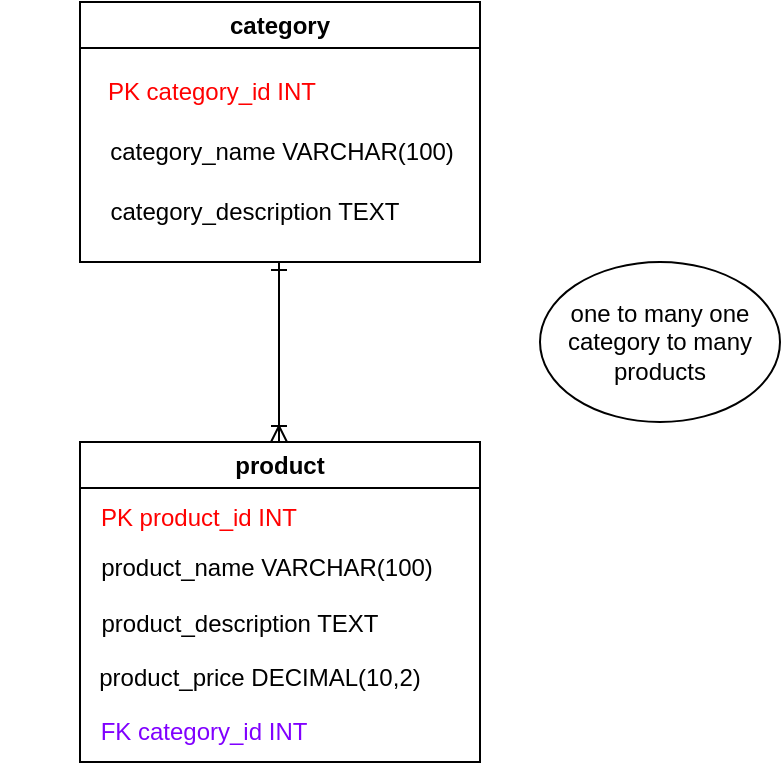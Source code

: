 <mxfile version="26.0.10">
  <diagram name="Page-1" id="obL4hFZaM3E6xVoYLtnW">
    <mxGraphModel dx="1114" dy="566" grid="1" gridSize="10" guides="1" tooltips="1" connect="1" arrows="1" fold="1" page="1" pageScale="1" pageWidth="850" pageHeight="1100" math="0" shadow="0">
      <root>
        <mxCell id="0" />
        <mxCell id="1" parent="0" />
        <mxCell id="0tZQpIQ3l24dlbF9kDwZ-1" value="category" style="swimlane;whiteSpace=wrap;html=1;" vertex="1" parent="1">
          <mxGeometry x="300" y="160" width="200" height="130" as="geometry" />
        </mxCell>
        <mxCell id="0tZQpIQ3l24dlbF9kDwZ-4" value="&lt;span style=&quot;color: light-dark(rgb(255, 0, 0), rgb(237, 237, 237));&quot;&gt;PK category_id INT&lt;/span&gt;" style="text;html=1;align=center;verticalAlign=middle;whiteSpace=wrap;rounded=0;" vertex="1" parent="0tZQpIQ3l24dlbF9kDwZ-1">
          <mxGeometry x="-14" y="30" width="160" height="30" as="geometry" />
        </mxCell>
        <mxCell id="0tZQpIQ3l24dlbF9kDwZ-5" value="category_name VARCHAR(100)" style="text;html=1;align=center;verticalAlign=middle;whiteSpace=wrap;rounded=0;" vertex="1" parent="0tZQpIQ3l24dlbF9kDwZ-1">
          <mxGeometry x="11" y="60" width="180" height="30" as="geometry" />
        </mxCell>
        <mxCell id="0tZQpIQ3l24dlbF9kDwZ-6" value="category_description TEXT" style="text;html=1;align=center;verticalAlign=middle;whiteSpace=wrap;rounded=0;" vertex="1" parent="0tZQpIQ3l24dlbF9kDwZ-1">
          <mxGeometry x="7" y="90" width="161" height="30" as="geometry" />
        </mxCell>
        <mxCell id="0tZQpIQ3l24dlbF9kDwZ-2" value="product" style="swimlane;whiteSpace=wrap;html=1;" vertex="1" parent="1">
          <mxGeometry x="300" y="380" width="200" height="160" as="geometry" />
        </mxCell>
        <mxCell id="0tZQpIQ3l24dlbF9kDwZ-8" value="&lt;span style=&quot;color: light-dark(rgb(255, 0, 0), rgb(237, 237, 237));&quot;&gt;PK product_id INT&lt;/span&gt;" style="text;html=1;align=center;verticalAlign=middle;whiteSpace=wrap;rounded=0;" vertex="1" parent="0tZQpIQ3l24dlbF9kDwZ-2">
          <mxGeometry x="-10" y="23" width="139" height="30" as="geometry" />
        </mxCell>
        <mxCell id="0tZQpIQ3l24dlbF9kDwZ-9" value="product_name VARCHAR(100)" style="text;html=1;align=center;verticalAlign=middle;whiteSpace=wrap;rounded=0;" vertex="1" parent="0tZQpIQ3l24dlbF9kDwZ-2">
          <mxGeometry x="-40" y="48" width="267" height="30" as="geometry" />
        </mxCell>
        <mxCell id="0tZQpIQ3l24dlbF9kDwZ-10" value="product_description TEXT" style="text;html=1;align=center;verticalAlign=middle;whiteSpace=wrap;rounded=0;" vertex="1" parent="0tZQpIQ3l24dlbF9kDwZ-2">
          <mxGeometry x="5" y="76" width="150" height="30" as="geometry" />
        </mxCell>
        <mxCell id="0tZQpIQ3l24dlbF9kDwZ-11" value="product_price DECIMAL(10,2)" style="text;html=1;align=center;verticalAlign=middle;whiteSpace=wrap;rounded=0;" vertex="1" parent="0tZQpIQ3l24dlbF9kDwZ-2">
          <mxGeometry y="103" width="180" height="30" as="geometry" />
        </mxCell>
        <mxCell id="0tZQpIQ3l24dlbF9kDwZ-12" value="&lt;span style=&quot;color: light-dark(rgb(128, 0, 255), rgb(237, 237, 237));&quot;&gt;FK category_id INT&lt;/span&gt;" style="text;html=1;align=center;verticalAlign=middle;whiteSpace=wrap;rounded=0;" vertex="1" parent="0tZQpIQ3l24dlbF9kDwZ-2">
          <mxGeometry x="-13" y="130" width="150" height="30" as="geometry" />
        </mxCell>
        <mxCell id="0tZQpIQ3l24dlbF9kDwZ-3" value="" style="endArrow=ERoneToMany;html=1;rounded=0;startArrow=ERone;startFill=0;endFill=0;" edge="1" parent="1">
          <mxGeometry width="50" height="50" relative="1" as="geometry">
            <mxPoint x="399.5" y="290" as="sourcePoint" />
            <mxPoint x="399.5" y="380" as="targetPoint" />
          </mxGeometry>
        </mxCell>
        <mxCell id="0tZQpIQ3l24dlbF9kDwZ-7" value="one to many one category to many products" style="ellipse;whiteSpace=wrap;html=1;" vertex="1" parent="1">
          <mxGeometry x="530" y="290" width="120" height="80" as="geometry" />
        </mxCell>
      </root>
    </mxGraphModel>
  </diagram>
</mxfile>
